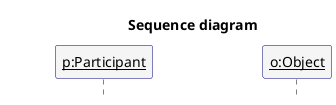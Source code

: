 @startuml

skinparam sequence {
         LifeLineBorderColor Black
         BorderColor Navy
         ParticipantBorderColor Navy
         ArrowColor Black
         ParticipantBackgroundColor WhiteSmoke
         ParticipantPadding 50
}
skinparam style strictuml
skinparam sequenceArrowThickness 2
skinparam sequenceParticipant underline

title Sequence diagram

participant "p:Participant" as p
participant "o:Object" as o

@enduml
